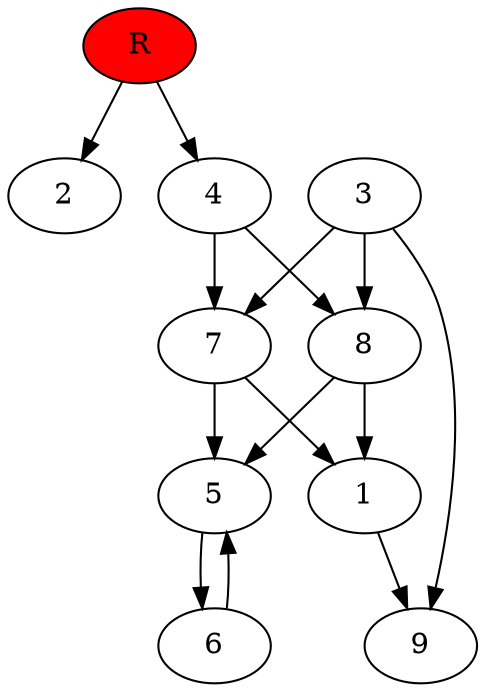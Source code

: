digraph prb20484 {
	1
	2
	3
	4
	5
	6
	7
	8
	R [fillcolor="#ff0000" style=filled]
	1 -> 9
	3 -> 7
	3 -> 8
	3 -> 9
	4 -> 7
	4 -> 8
	5 -> 6
	6 -> 5
	7 -> 1
	7 -> 5
	8 -> 1
	8 -> 5
	R -> 2
	R -> 4
}
